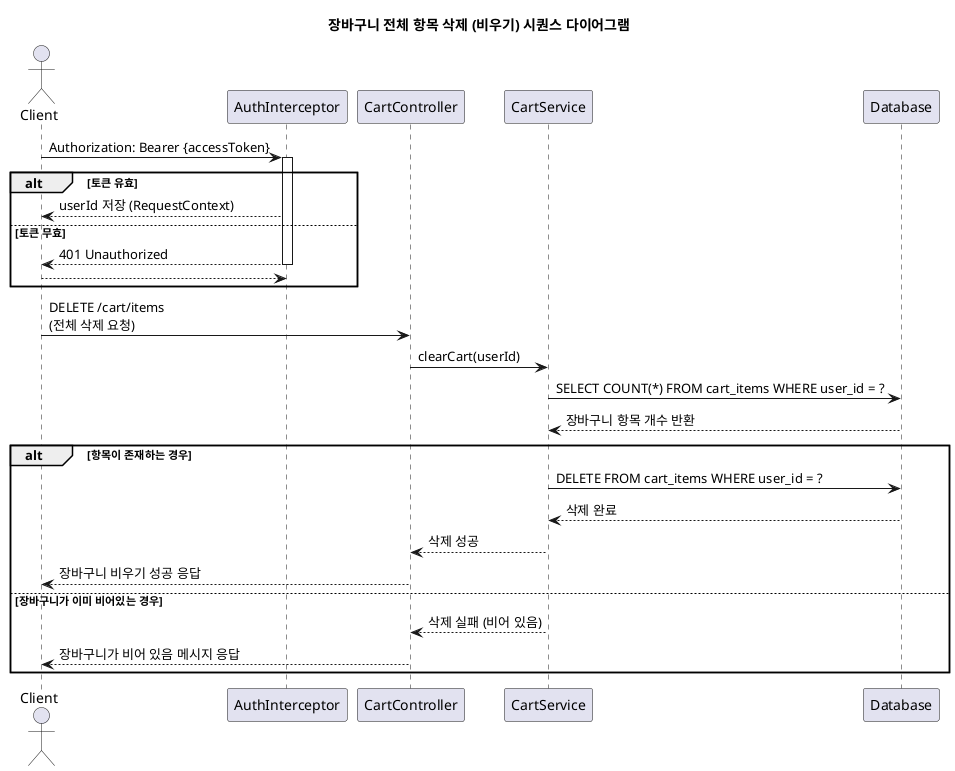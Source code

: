 @startuml
title 장바구니 전체 항목 삭제 (비우기) 시퀀스 다이어그램

actor Client
participant "AuthInterceptor" as Auth
participant "CartController" as API
participant "CartService" as Cart
participant Database

Client -> Auth : Authorization: Bearer {accessToken}
activate Auth
alt 토큰 유효
    Auth --> Client : userId 저장 (RequestContext)
else 토큰 무효
    Auth --> Client : 401 Unauthorized
    deactivate Auth
    return
end
deactivate Auth

Client -> API : DELETE /cart/items\n(전체 삭제 요청)

API -> Cart : clearCart(userId)

Cart -> Database : SELECT COUNT(*) FROM cart_items WHERE user_id = ?
Database --> Cart : 장바구니 항목 개수 반환

alt 항목이 존재하는 경우
    Cart -> Database : DELETE FROM cart_items WHERE user_id = ?
    Database --> Cart : 삭제 완료
    Cart --> API : 삭제 성공
    API --> Client : 장바구니 비우기 성공 응답
else 장바구니가 이미 비어있는 경우
    Cart --> API : 삭제 실패 (비어 있음)
    API --> Client : 장바구니가 비어 있음 메시지 응답
end

@enduml
